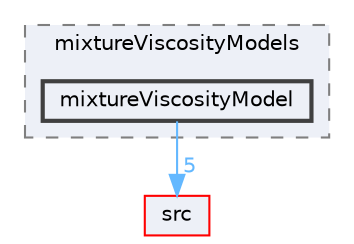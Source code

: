 digraph "applications/solvers/multiphase/driftFluxFoam/mixtureViscosityModels/mixtureViscosityModel"
{
 // LATEX_PDF_SIZE
  bgcolor="transparent";
  edge [fontname=Helvetica,fontsize=10,labelfontname=Helvetica,labelfontsize=10];
  node [fontname=Helvetica,fontsize=10,shape=box,height=0.2,width=0.4];
  compound=true
  subgraph clusterdir_86eef1904a5ad7add78c6b09bd981540 {
    graph [ bgcolor="#edf0f7", pencolor="grey50", label="mixtureViscosityModels", fontname=Helvetica,fontsize=10 style="filled,dashed", URL="dir_86eef1904a5ad7add78c6b09bd981540.html",tooltip=""]
  dir_ac40645327a114f12c472209a62f12a1 [label="mixtureViscosityModel", fillcolor="#edf0f7", color="grey25", style="filled,bold", URL="dir_ac40645327a114f12c472209a62f12a1.html",tooltip=""];
  }
  dir_68267d1309a1af8e8297ef4c3efbcdba [label="src", fillcolor="#edf0f7", color="red", style="filled", URL="dir_68267d1309a1af8e8297ef4c3efbcdba.html",tooltip=""];
  dir_ac40645327a114f12c472209a62f12a1->dir_68267d1309a1af8e8297ef4c3efbcdba [headlabel="5", labeldistance=1.5 headhref="dir_002419_003729.html" href="dir_002419_003729.html" color="steelblue1" fontcolor="steelblue1"];
}

